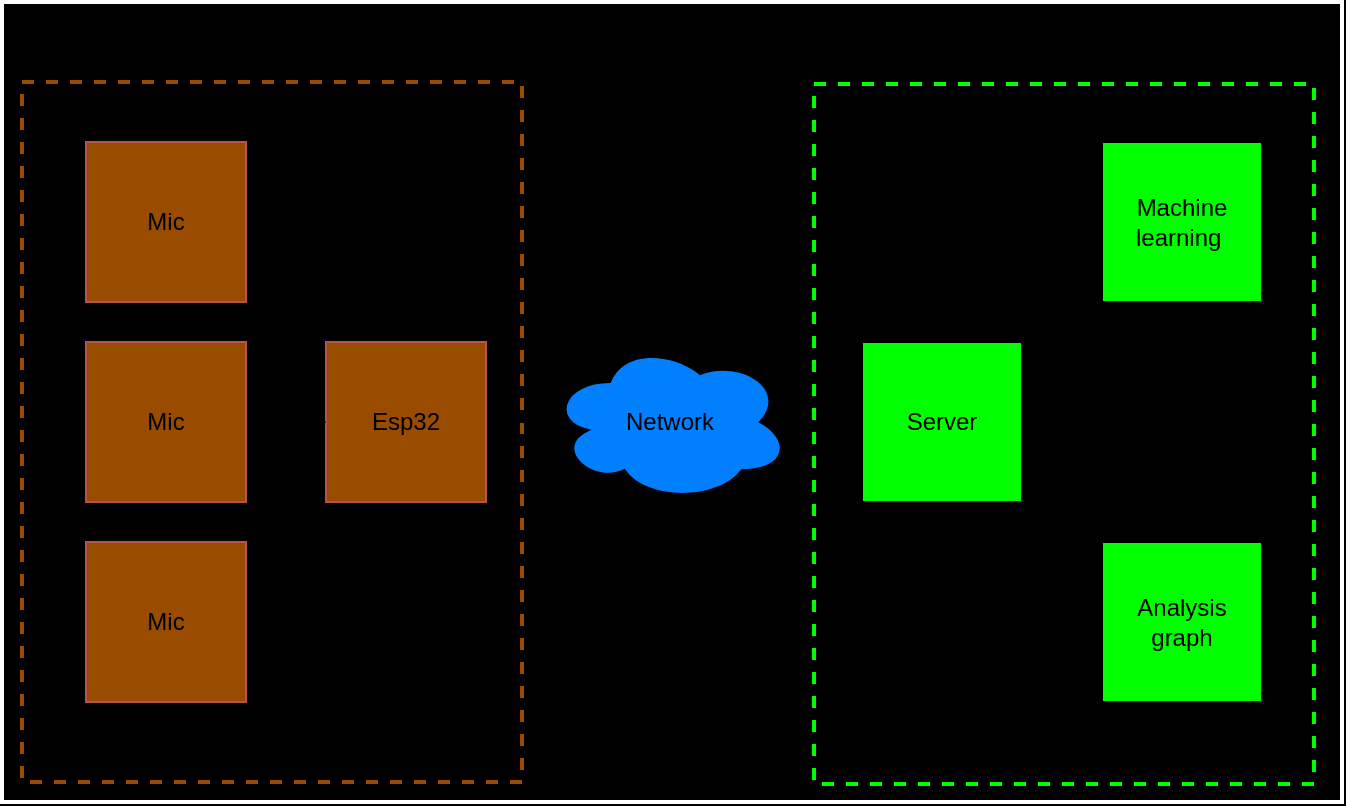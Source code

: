 <mxfile version="21.6.6" type="github">
  <diagram name="Page-1" id="usuUfPS5e59cJRi4W0HT">
    <mxGraphModel dx="1434" dy="797" grid="1" gridSize="10" guides="1" tooltips="1" connect="1" arrows="1" fold="1" page="1" pageScale="1" pageWidth="827" pageHeight="1169" background="#000000" math="0" shadow="0">
      <root>
        <mxCell id="0" />
        <mxCell id="1" parent="0" />
        <mxCell id="-iPvGTC_k9nTGnEAITgg-1" value="" style="rounded=0;whiteSpace=wrap;html=1;fillColor=none;strokeColor=#FFFFFF;strokeWidth=2;" vertex="1" parent="1">
          <mxGeometry x="80" y="200" width="670" height="400" as="geometry" />
        </mxCell>
        <mxCell id="OaMXt8uYpAaF7VJLPhh--16" value="" style="rounded=0;whiteSpace=wrap;html=1;fillColor=none;strokeColor=#994C00;dashed=1;strokeWidth=2;" parent="1" vertex="1">
          <mxGeometry x="90" y="240" width="250" height="350" as="geometry" />
        </mxCell>
        <mxCell id="OaMXt8uYpAaF7VJLPhh--17" value="" style="rounded=0;whiteSpace=wrap;html=1;fillColor=none;strokeColor=#00FF00;dashed=1;strokeWidth=2;" parent="1" vertex="1">
          <mxGeometry x="486" y="241" width="250" height="350" as="geometry" />
        </mxCell>
        <mxCell id="OaMXt8uYpAaF7VJLPhh--9" style="edgeStyle=orthogonalEdgeStyle;rounded=0;orthogonalLoop=1;jettySize=auto;html=1;exitX=1;exitY=0.5;exitDx=0;exitDy=0;" parent="1" source="OaMXt8uYpAaF7VJLPhh--1" target="OaMXt8uYpAaF7VJLPhh--8" edge="1">
          <mxGeometry relative="1" as="geometry" />
        </mxCell>
        <mxCell id="OaMXt8uYpAaF7VJLPhh--1" value="Esp32" style="whiteSpace=wrap;html=1;aspect=fixed;fillColor=#994C00;strokeColor=#b85450;" parent="1" vertex="1">
          <mxGeometry x="242" y="370" width="80" height="80" as="geometry" />
        </mxCell>
        <mxCell id="OaMXt8uYpAaF7VJLPhh--5" style="edgeStyle=orthogonalEdgeStyle;rounded=0;orthogonalLoop=1;jettySize=auto;html=1;exitX=1;exitY=0.5;exitDx=0;exitDy=0;entryX=0;entryY=0.5;entryDx=0;entryDy=0;" parent="1" source="OaMXt8uYpAaF7VJLPhh--2" target="OaMXt8uYpAaF7VJLPhh--1" edge="1">
          <mxGeometry relative="1" as="geometry" />
        </mxCell>
        <mxCell id="OaMXt8uYpAaF7VJLPhh--2" value="Mic" style="whiteSpace=wrap;html=1;aspect=fixed;fillColor=#994C00;strokeColor=#b85450;" parent="1" vertex="1">
          <mxGeometry x="122" y="270" width="80" height="80" as="geometry" />
        </mxCell>
        <mxCell id="OaMXt8uYpAaF7VJLPhh--6" style="edgeStyle=orthogonalEdgeStyle;rounded=0;orthogonalLoop=1;jettySize=auto;html=1;exitX=1;exitY=0.5;exitDx=0;exitDy=0;" parent="1" source="OaMXt8uYpAaF7VJLPhh--3" edge="1">
          <mxGeometry relative="1" as="geometry">
            <mxPoint x="242" y="410" as="targetPoint" />
          </mxGeometry>
        </mxCell>
        <mxCell id="OaMXt8uYpAaF7VJLPhh--3" value="Mic" style="whiteSpace=wrap;html=1;aspect=fixed;fillColor=#994C00;strokeColor=#b85450;" parent="1" vertex="1">
          <mxGeometry x="122" y="370" width="80" height="80" as="geometry" />
        </mxCell>
        <mxCell id="OaMXt8uYpAaF7VJLPhh--7" style="edgeStyle=orthogonalEdgeStyle;rounded=0;orthogonalLoop=1;jettySize=auto;html=1;exitX=1;exitY=0.5;exitDx=0;exitDy=0;entryX=0;entryY=0.5;entryDx=0;entryDy=0;" parent="1" source="OaMXt8uYpAaF7VJLPhh--4" target="OaMXt8uYpAaF7VJLPhh--1" edge="1">
          <mxGeometry relative="1" as="geometry" />
        </mxCell>
        <mxCell id="OaMXt8uYpAaF7VJLPhh--4" value="Mic" style="whiteSpace=wrap;html=1;aspect=fixed;fillColor=#994C00;strokeColor=#b85450;" parent="1" vertex="1">
          <mxGeometry x="122" y="470" width="80" height="80" as="geometry" />
        </mxCell>
        <mxCell id="OaMXt8uYpAaF7VJLPhh--11" style="edgeStyle=orthogonalEdgeStyle;rounded=0;orthogonalLoop=1;jettySize=auto;html=1;exitX=0.875;exitY=0.5;exitDx=0;exitDy=0;exitPerimeter=0;entryX=0;entryY=0.5;entryDx=0;entryDy=0;" parent="1" source="OaMXt8uYpAaF7VJLPhh--8" target="OaMXt8uYpAaF7VJLPhh--10" edge="1">
          <mxGeometry relative="1" as="geometry" />
        </mxCell>
        <mxCell id="OaMXt8uYpAaF7VJLPhh--8" value="Network" style="ellipse;shape=cloud;whiteSpace=wrap;html=1;fillColor=#007FFF;" parent="1" vertex="1">
          <mxGeometry x="354" y="370" width="120" height="80" as="geometry" />
        </mxCell>
        <mxCell id="OaMXt8uYpAaF7VJLPhh--14" style="edgeStyle=orthogonalEdgeStyle;rounded=0;orthogonalLoop=1;jettySize=auto;html=1;exitX=1;exitY=0.5;exitDx=0;exitDy=0;entryX=0;entryY=0.5;entryDx=0;entryDy=0;" parent="1" source="OaMXt8uYpAaF7VJLPhh--10" target="OaMXt8uYpAaF7VJLPhh--13" edge="1">
          <mxGeometry relative="1" as="geometry" />
        </mxCell>
        <mxCell id="OaMXt8uYpAaF7VJLPhh--15" style="edgeStyle=orthogonalEdgeStyle;rounded=0;orthogonalLoop=1;jettySize=auto;html=1;exitX=1;exitY=0.5;exitDx=0;exitDy=0;entryX=0;entryY=0.5;entryDx=0;entryDy=0;" parent="1" source="OaMXt8uYpAaF7VJLPhh--10" target="OaMXt8uYpAaF7VJLPhh--12" edge="1">
          <mxGeometry relative="1" as="geometry" />
        </mxCell>
        <mxCell id="OaMXt8uYpAaF7VJLPhh--10" value="Server" style="whiteSpace=wrap;html=1;aspect=fixed;fillColor=#00FF00;" parent="1" vertex="1">
          <mxGeometry x="510" y="370" width="80" height="80" as="geometry" />
        </mxCell>
        <mxCell id="OaMXt8uYpAaF7VJLPhh--12" value="Analysis graph" style="whiteSpace=wrap;html=1;aspect=fixed;fillColor=#00FF00;" parent="1" vertex="1">
          <mxGeometry x="630" y="470" width="80" height="80" as="geometry" />
        </mxCell>
        <mxCell id="OaMXt8uYpAaF7VJLPhh--13" value="Machine learning&amp;nbsp;" style="whiteSpace=wrap;html=1;aspect=fixed;fillColor=#00FF00;" parent="1" vertex="1">
          <mxGeometry x="630" y="270" width="80" height="80" as="geometry" />
        </mxCell>
        <mxCell id="-iPvGTC_k9nTGnEAITgg-2" value="Embedded&amp;nbsp;" style="text;html=1;strokeColor=none;fillColor=none;align=center;verticalAlign=middle;whiteSpace=wrap;rounded=0;" vertex="1" parent="1">
          <mxGeometry x="185" y="210" width="60" height="30" as="geometry" />
        </mxCell>
        <mxCell id="-iPvGTC_k9nTGnEAITgg-3" value="Server" style="text;html=1;strokeColor=none;fillColor=none;align=center;verticalAlign=middle;whiteSpace=wrap;rounded=0;" vertex="1" parent="1">
          <mxGeometry x="581" y="210" width="60" height="30" as="geometry" />
        </mxCell>
      </root>
    </mxGraphModel>
  </diagram>
</mxfile>
